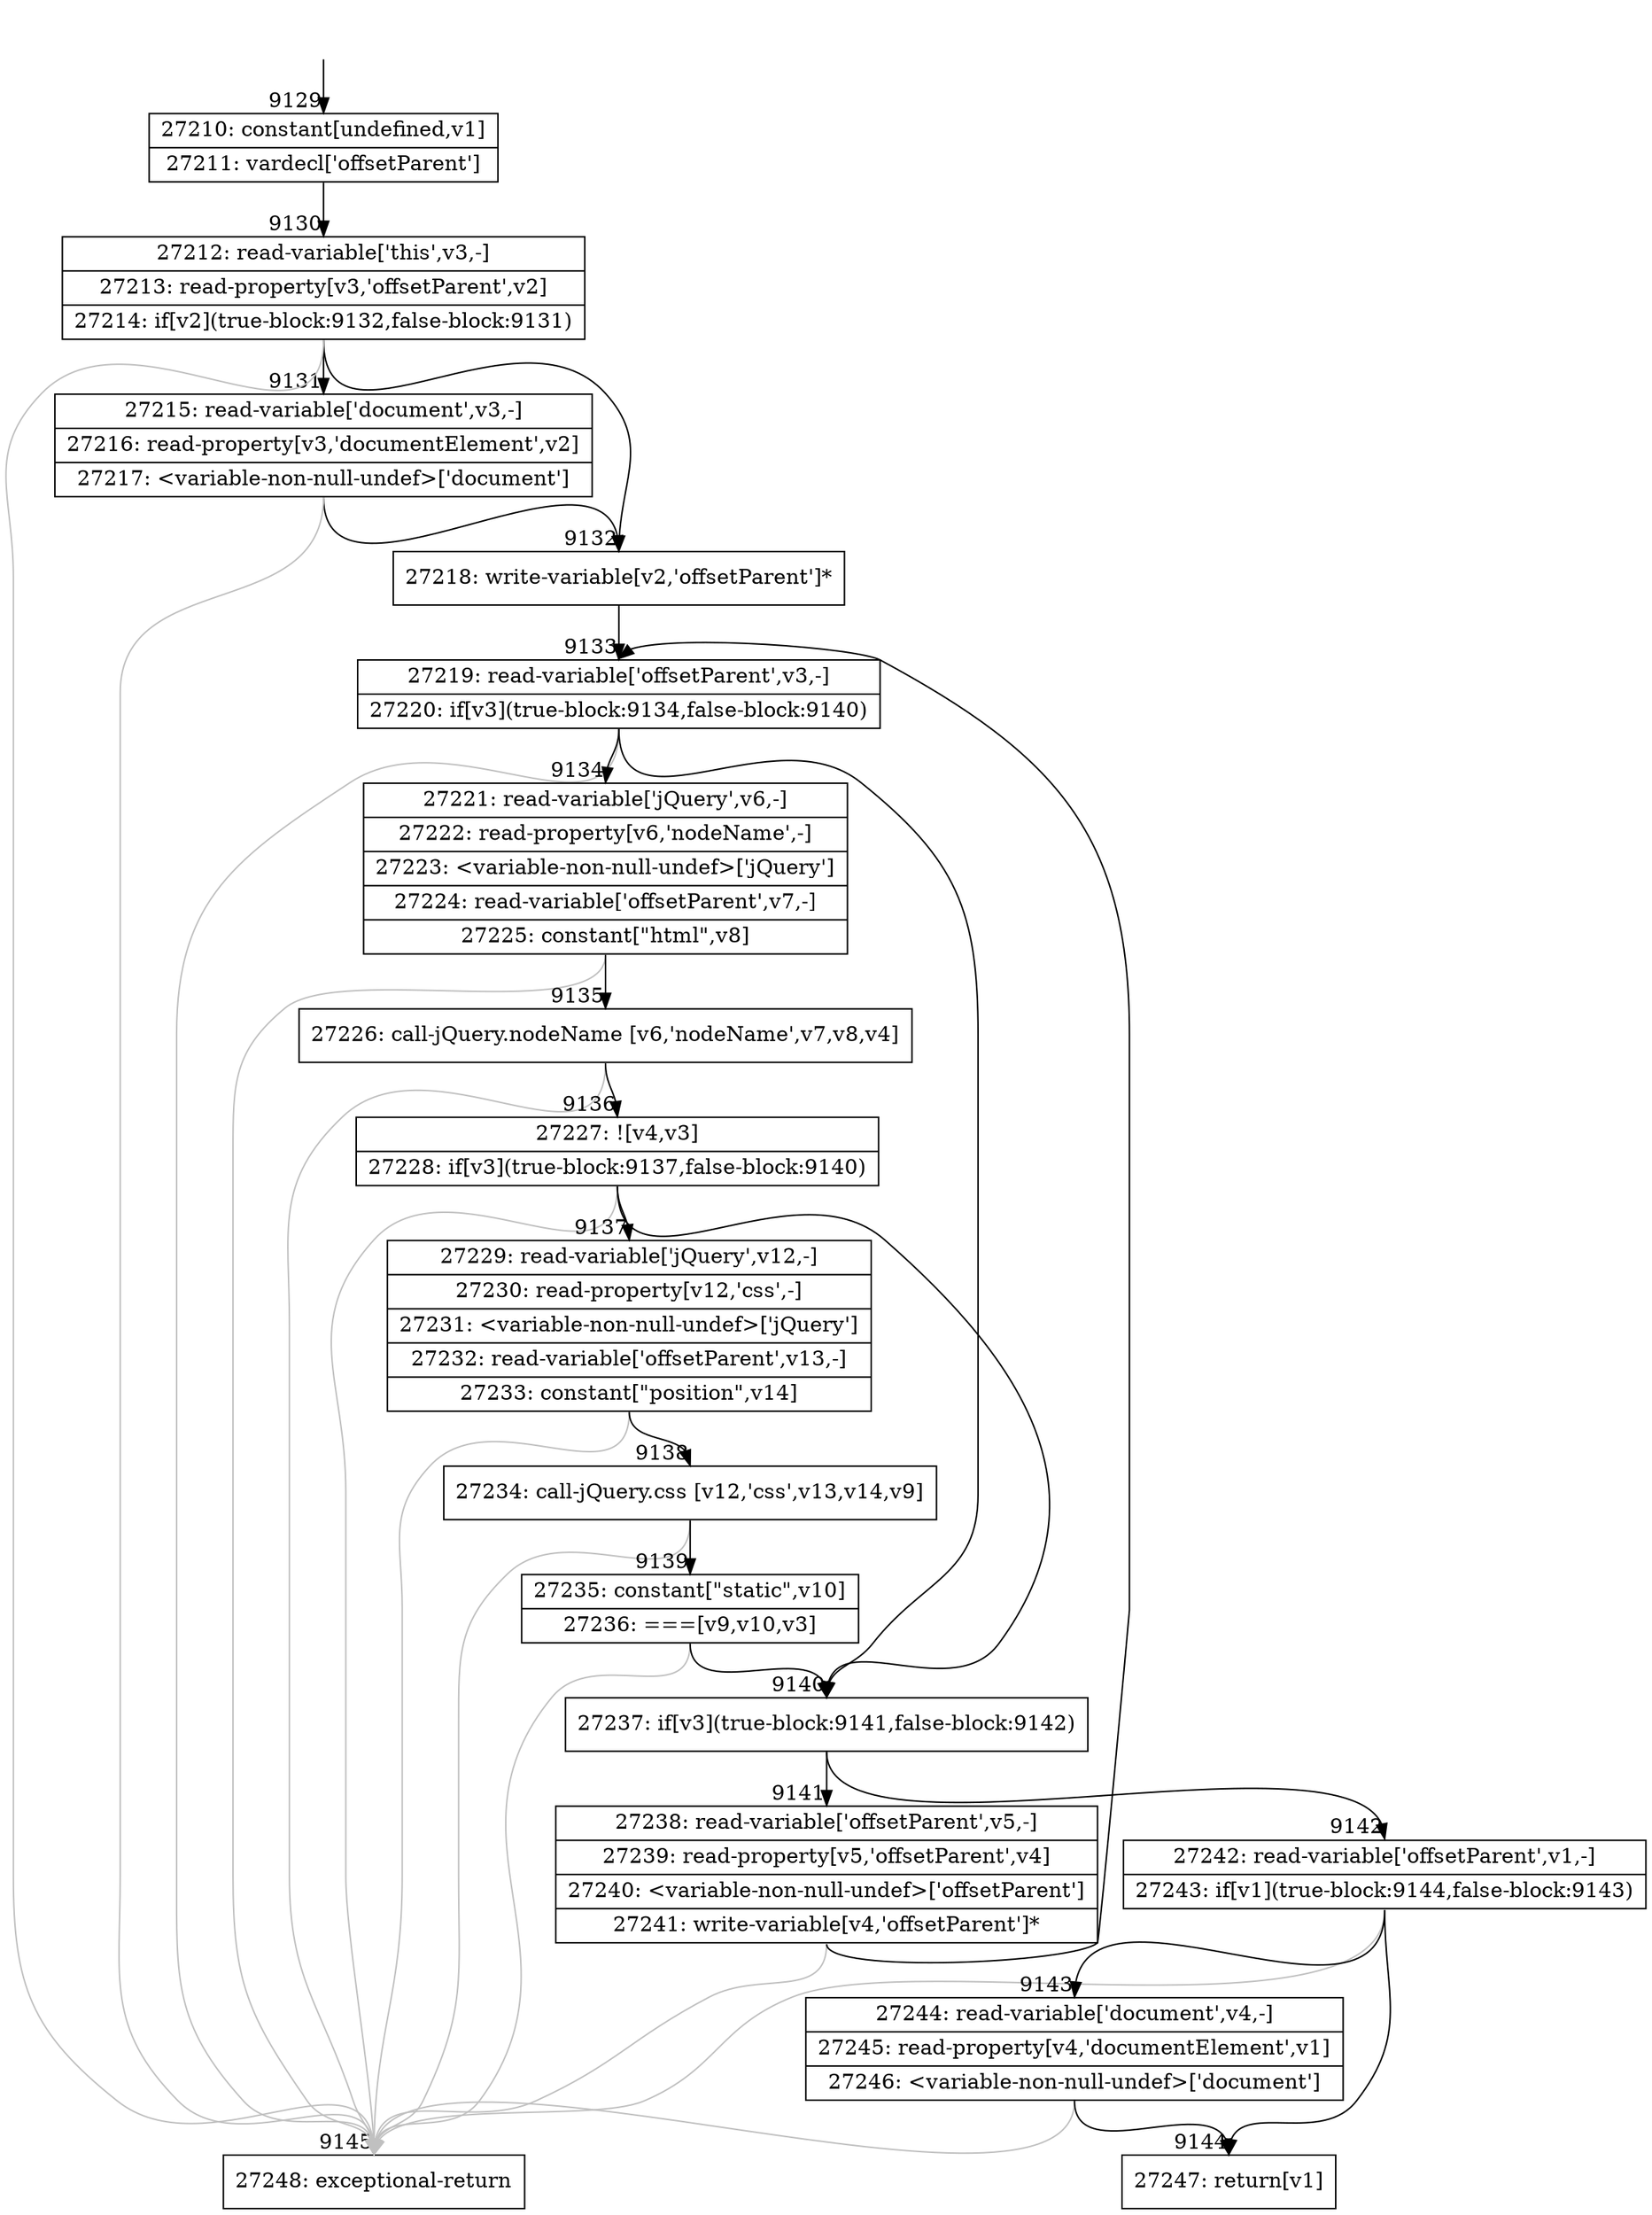 digraph {
rankdir="TD"
BB_entry569[shape=none,label=""];
BB_entry569 -> BB9129 [tailport=s, headport=n, headlabel="    9129"]
BB9129 [shape=record label="{27210: constant[undefined,v1]|27211: vardecl['offsetParent']}" ] 
BB9129 -> BB9130 [tailport=s, headport=n, headlabel="      9130"]
BB9130 [shape=record label="{27212: read-variable['this',v3,-]|27213: read-property[v3,'offsetParent',v2]|27214: if[v2](true-block:9132,false-block:9131)}" ] 
BB9130 -> BB9132 [tailport=s, headport=n, headlabel="      9132"]
BB9130 -> BB9131 [tailport=s, headport=n, headlabel="      9131"]
BB9130 -> BB9145 [tailport=s, headport=n, color=gray, headlabel="      9145"]
BB9131 [shape=record label="{27215: read-variable['document',v3,-]|27216: read-property[v3,'documentElement',v2]|27217: \<variable-non-null-undef\>['document']}" ] 
BB9131 -> BB9132 [tailport=s, headport=n]
BB9131 -> BB9145 [tailport=s, headport=n, color=gray]
BB9132 [shape=record label="{27218: write-variable[v2,'offsetParent']*}" ] 
BB9132 -> BB9133 [tailport=s, headport=n, headlabel="      9133"]
BB9133 [shape=record label="{27219: read-variable['offsetParent',v3,-]|27220: if[v3](true-block:9134,false-block:9140)}" ] 
BB9133 -> BB9140 [tailport=s, headport=n, headlabel="      9140"]
BB9133 -> BB9134 [tailport=s, headport=n, headlabel="      9134"]
BB9133 -> BB9145 [tailport=s, headport=n, color=gray]
BB9134 [shape=record label="{27221: read-variable['jQuery',v6,-]|27222: read-property[v6,'nodeName',-]|27223: \<variable-non-null-undef\>['jQuery']|27224: read-variable['offsetParent',v7,-]|27225: constant[\"html\",v8]}" ] 
BB9134 -> BB9135 [tailport=s, headport=n, headlabel="      9135"]
BB9134 -> BB9145 [tailport=s, headport=n, color=gray]
BB9135 [shape=record label="{27226: call-jQuery.nodeName [v6,'nodeName',v7,v8,v4]}" ] 
BB9135 -> BB9136 [tailport=s, headport=n, headlabel="      9136"]
BB9135 -> BB9145 [tailport=s, headport=n, color=gray]
BB9136 [shape=record label="{27227: ![v4,v3]|27228: if[v3](true-block:9137,false-block:9140)}" ] 
BB9136 -> BB9140 [tailport=s, headport=n]
BB9136 -> BB9137 [tailport=s, headport=n, headlabel="      9137"]
BB9136 -> BB9145 [tailport=s, headport=n, color=gray]
BB9137 [shape=record label="{27229: read-variable['jQuery',v12,-]|27230: read-property[v12,'css',-]|27231: \<variable-non-null-undef\>['jQuery']|27232: read-variable['offsetParent',v13,-]|27233: constant[\"position\",v14]}" ] 
BB9137 -> BB9138 [tailport=s, headport=n, headlabel="      9138"]
BB9137 -> BB9145 [tailport=s, headport=n, color=gray]
BB9138 [shape=record label="{27234: call-jQuery.css [v12,'css',v13,v14,v9]}" ] 
BB9138 -> BB9139 [tailport=s, headport=n, headlabel="      9139"]
BB9138 -> BB9145 [tailport=s, headport=n, color=gray]
BB9139 [shape=record label="{27235: constant[\"static\",v10]|27236: ===[v9,v10,v3]}" ] 
BB9139 -> BB9140 [tailport=s, headport=n]
BB9139 -> BB9145 [tailport=s, headport=n, color=gray]
BB9140 [shape=record label="{27237: if[v3](true-block:9141,false-block:9142)}" ] 
BB9140 -> BB9141 [tailport=s, headport=n, headlabel="      9141"]
BB9140 -> BB9142 [tailport=s, headport=n, headlabel="      9142"]
BB9141 [shape=record label="{27238: read-variable['offsetParent',v5,-]|27239: read-property[v5,'offsetParent',v4]|27240: \<variable-non-null-undef\>['offsetParent']|27241: write-variable[v4,'offsetParent']*}" ] 
BB9141 -> BB9133 [tailport=s, headport=n]
BB9141 -> BB9145 [tailport=s, headport=n, color=gray]
BB9142 [shape=record label="{27242: read-variable['offsetParent',v1,-]|27243: if[v1](true-block:9144,false-block:9143)}" ] 
BB9142 -> BB9144 [tailport=s, headport=n, headlabel="      9144"]
BB9142 -> BB9143 [tailport=s, headport=n, headlabel="      9143"]
BB9142 -> BB9145 [tailport=s, headport=n, color=gray]
BB9143 [shape=record label="{27244: read-variable['document',v4,-]|27245: read-property[v4,'documentElement',v1]|27246: \<variable-non-null-undef\>['document']}" ] 
BB9143 -> BB9144 [tailport=s, headport=n]
BB9143 -> BB9145 [tailport=s, headport=n, color=gray]
BB9144 [shape=record label="{27247: return[v1]}" ] 
BB9145 [shape=record label="{27248: exceptional-return}" ] 
//#$~ 9493
}
